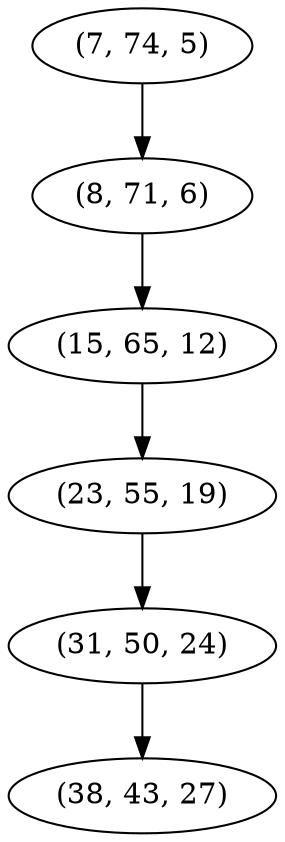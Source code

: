 digraph tree {
    "(7, 74, 5)";
    "(8, 71, 6)";
    "(15, 65, 12)";
    "(23, 55, 19)";
    "(31, 50, 24)";
    "(38, 43, 27)";
    "(7, 74, 5)" -> "(8, 71, 6)";
    "(8, 71, 6)" -> "(15, 65, 12)";
    "(15, 65, 12)" -> "(23, 55, 19)";
    "(23, 55, 19)" -> "(31, 50, 24)";
    "(31, 50, 24)" -> "(38, 43, 27)";
}
